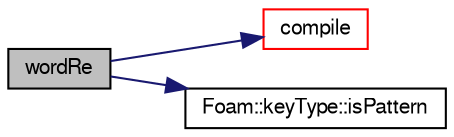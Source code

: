 digraph "wordRe"
{
  bgcolor="transparent";
  edge [fontname="FreeSans",fontsize="10",labelfontname="FreeSans",labelfontsize="10"];
  node [fontname="FreeSans",fontsize="10",shape=record];
  rankdir="LR";
  Node7 [label="wordRe",height=0.2,width=0.4,color="black", fillcolor="grey75", style="filled", fontcolor="black"];
  Node7 -> Node8 [color="midnightblue",fontsize="10",style="solid",fontname="FreeSans"];
  Node8 [label="compile",height=0.2,width=0.4,color="red",URL="$a28262.html#a6d9cf83140518b168e8b2fe2a46b3ec6",tooltip="Compile the regular expression. "];
  Node7 -> Node10 [color="midnightblue",fontsize="10",style="solid",fontname="FreeSans"];
  Node10 [label="Foam::keyType::isPattern",height=0.2,width=0.4,color="black",URL="$a28238.html#a04a0151af2fb802822ddc826de05dace",tooltip="Should be treated as a match rather than a literal string. "];
}
